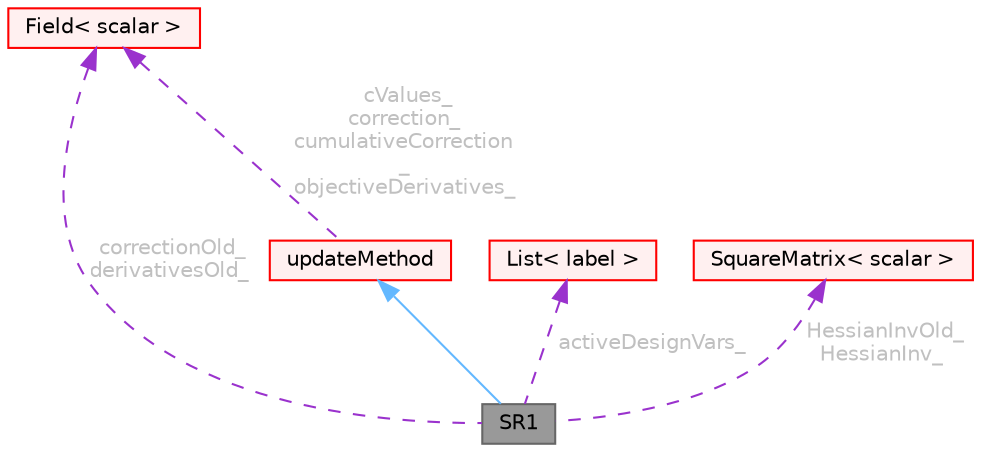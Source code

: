 digraph "SR1"
{
 // LATEX_PDF_SIZE
  bgcolor="transparent";
  edge [fontname=Helvetica,fontsize=10,labelfontname=Helvetica,labelfontsize=10];
  node [fontname=Helvetica,fontsize=10,shape=box,height=0.2,width=0.4];
  Node1 [id="Node000001",label="SR1",height=0.2,width=0.4,color="gray40", fillcolor="grey60", style="filled", fontcolor="black",tooltip="The quasi-Newton Symmetric Rank One formula."];
  Node2 -> Node1 [id="edge1_Node000001_Node000002",dir="back",color="steelblue1",style="solid",tooltip=" "];
  Node2 [id="Node000002",label="updateMethod",height=0.2,width=0.4,color="red", fillcolor="#FFF0F0", style="filled",URL="$classFoam_1_1updateMethod.html",tooltip="Abstract base class for optimisation methods."];
  Node55 -> Node2 [id="edge2_Node000002_Node000055",dir="back",color="darkorchid3",style="dashed",tooltip=" ",label=" cValues_\ncorrection_\ncumulativeCorrection\l_\nobjectiveDerivatives_",fontcolor="grey" ];
  Node55 [id="Node000055",label="Field\< scalar \>",height=0.2,width=0.4,color="red", fillcolor="#FFF0F0", style="filled",URL="$classFoam_1_1Field.html",tooltip=" "];
  Node61 -> Node1 [id="edge3_Node000001_Node000061",dir="back",color="darkorchid3",style="dashed",tooltip=" ",label=" activeDesignVars_",fontcolor="grey" ];
  Node61 [id="Node000061",label="List\< label \>",height=0.2,width=0.4,color="red", fillcolor="#FFF0F0", style="filled",URL="$classFoam_1_1List.html",tooltip=" "];
  Node63 -> Node1 [id="edge4_Node000001_Node000063",dir="back",color="darkorchid3",style="dashed",tooltip=" ",label=" HessianInvOld_\nHessianInv_",fontcolor="grey" ];
  Node63 [id="Node000063",label="SquareMatrix\< scalar \>",height=0.2,width=0.4,color="red", fillcolor="#FFF0F0", style="filled",URL="$classFoam_1_1SquareMatrix.html",tooltip=" "];
  Node55 -> Node1 [id="edge5_Node000001_Node000055",dir="back",color="darkorchid3",style="dashed",tooltip=" ",label=" correctionOld_\nderivativesOld_",fontcolor="grey" ];
}
